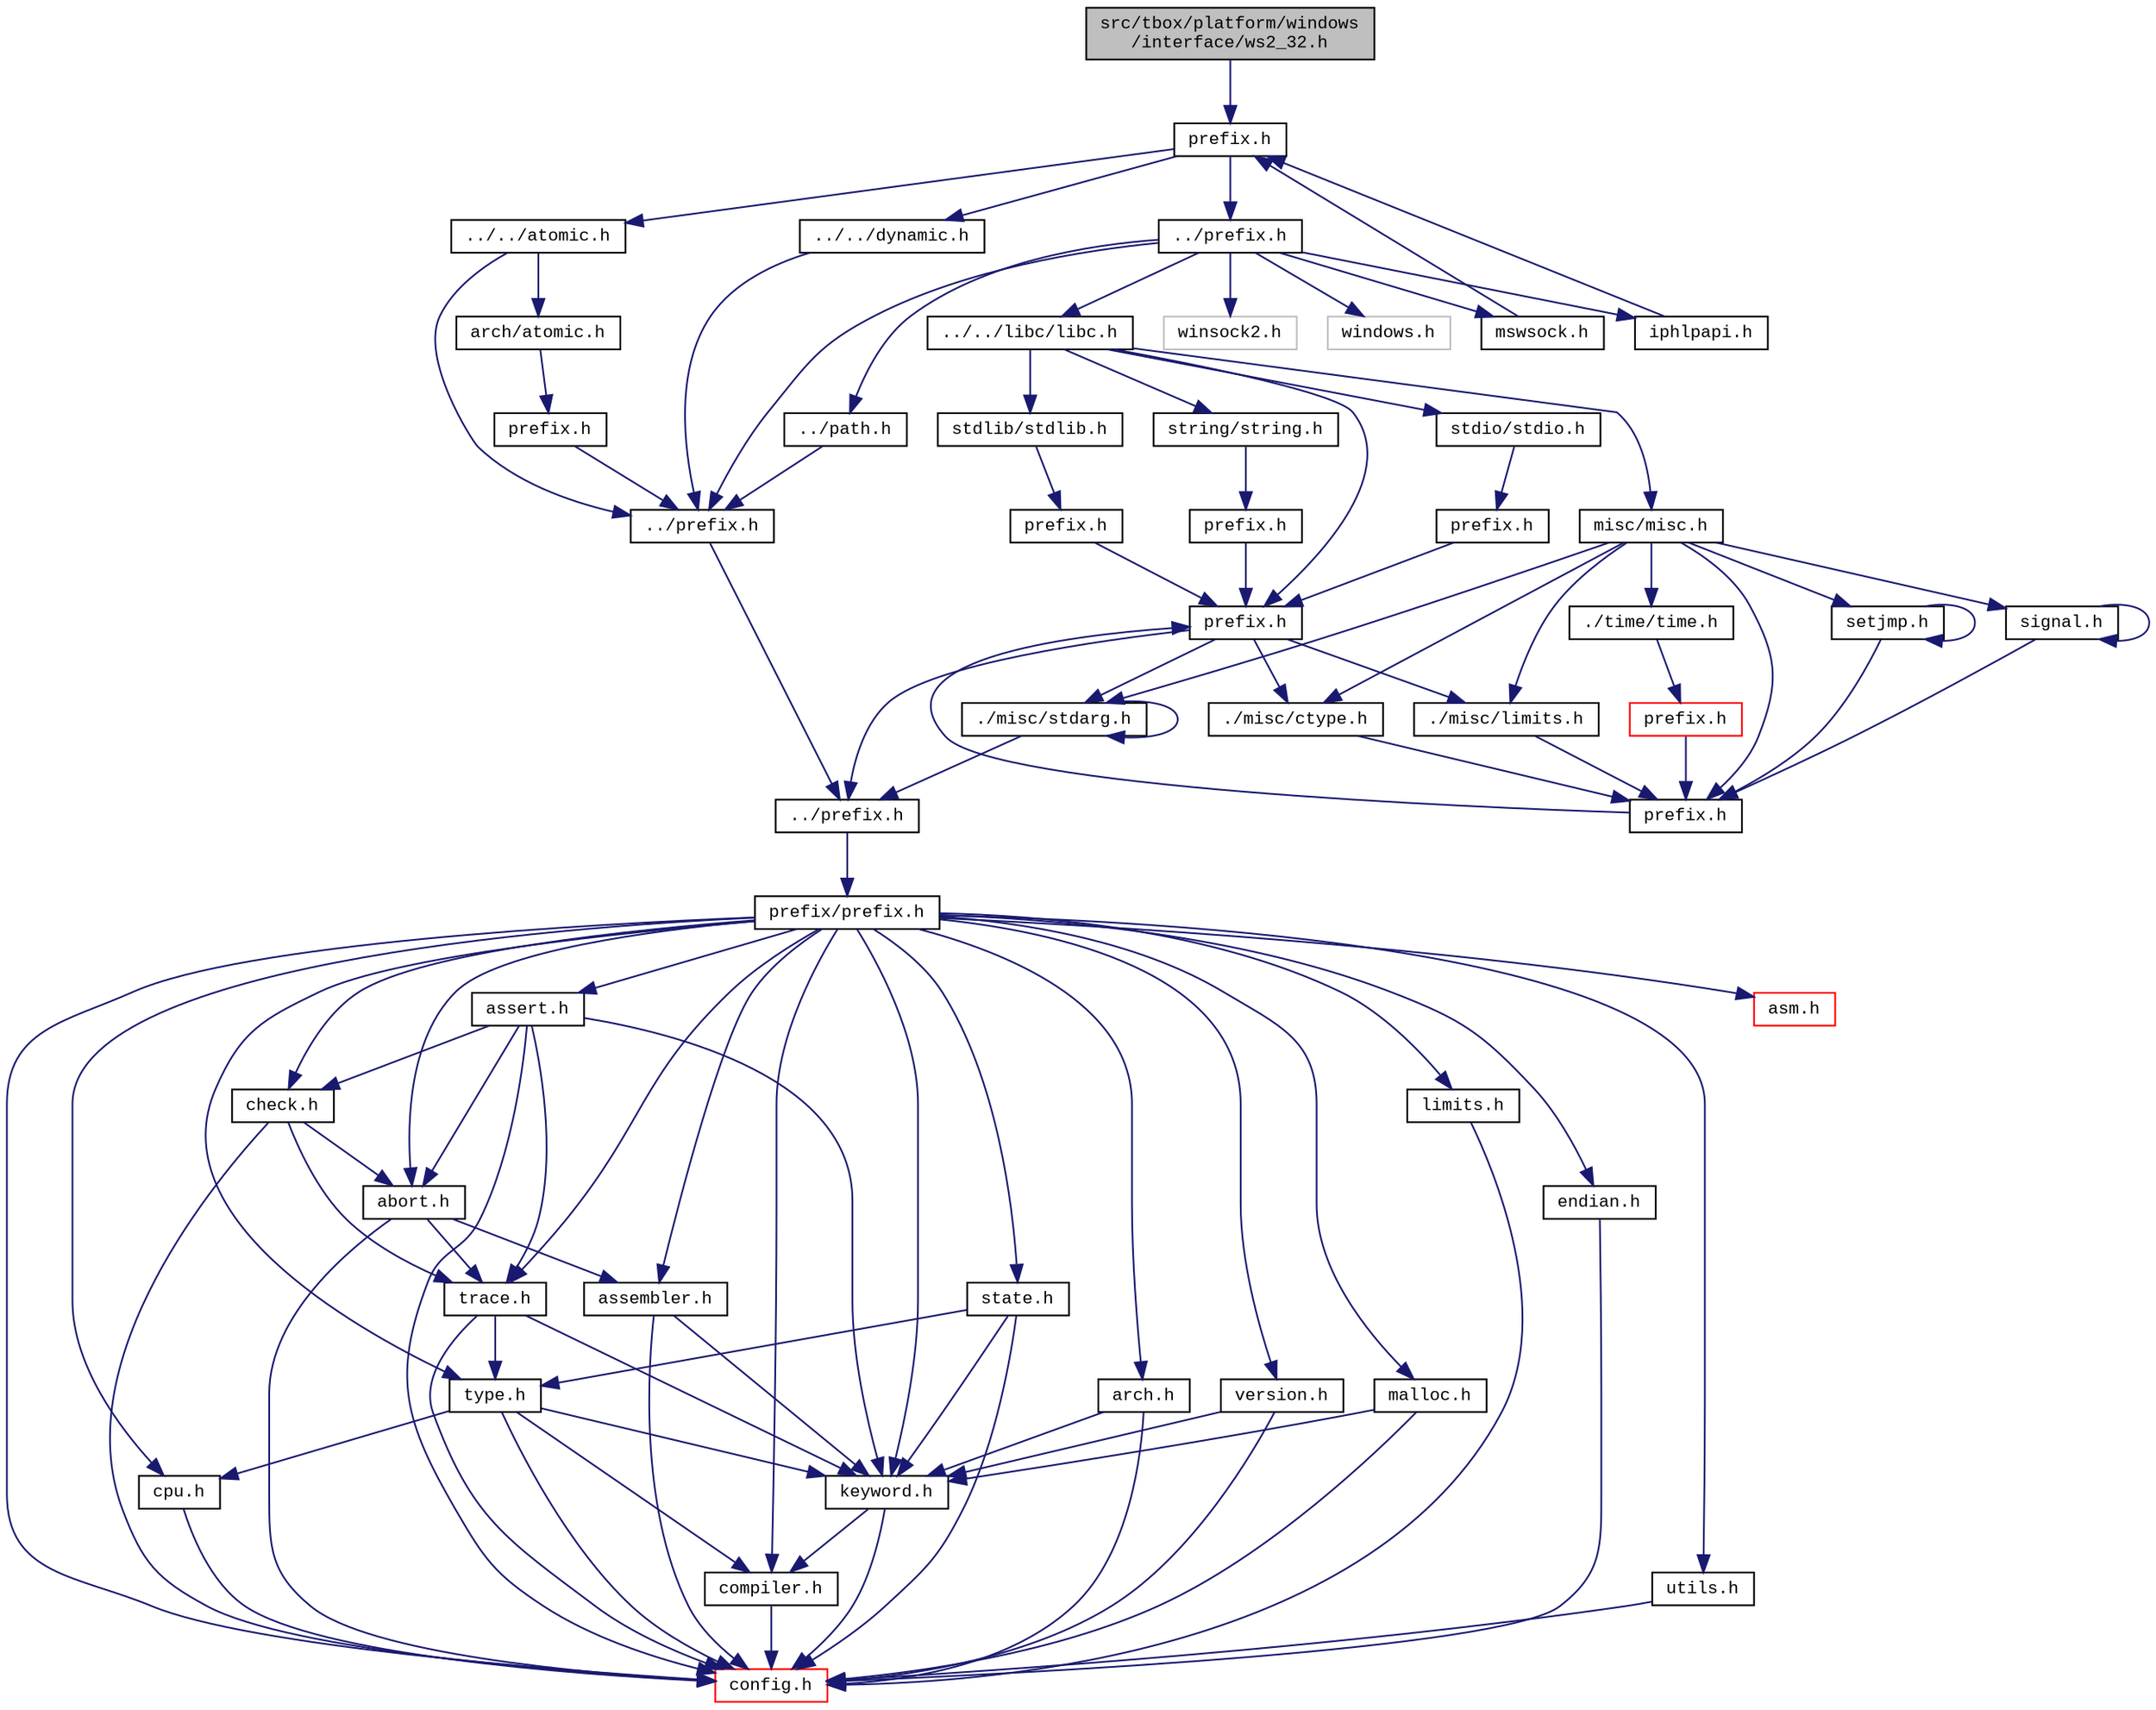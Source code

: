digraph "src/tbox/platform/windows/interface/ws2_32.h"
{
  edge [fontname="CourierNew",fontsize="10",labelfontname="CourierNew",labelfontsize="10"];
  node [fontname="CourierNew",fontsize="10",shape=record];
  Node1 [label="src/tbox/platform/windows\l/interface/ws2_32.h",height=0.2,width=0.4,color="black", fillcolor="grey75", style="filled" fontcolor="black"];
  Node1 -> Node2 [color="midnightblue",fontsize="10",style="solid",fontname="CourierNew"];
  Node2 [label="prefix.h",height=0.2,width=0.4,color="black", fillcolor="white", style="filled",URL="$d2/d02/platform_2windows_2interface_2prefix_8h_source.html"];
  Node2 -> Node3 [color="midnightblue",fontsize="10",style="solid",fontname="CourierNew"];
  Node3 [label="../prefix.h",height=0.2,width=0.4,color="black", fillcolor="white", style="filled",URL="$d2/d6c/platform_2windows_2prefix_8h_source.html"];
  Node3 -> Node4 [color="midnightblue",fontsize="10",style="solid",fontname="CourierNew"];
  Node4 [label="../prefix.h",height=0.2,width=0.4,color="black", fillcolor="white", style="filled",URL="$db/dfa/platform_2prefix_8h_source.html"];
  Node4 -> Node5 [color="midnightblue",fontsize="10",style="solid",fontname="CourierNew"];
  Node5 [label="../prefix.h",height=0.2,width=0.4,color="black", fillcolor="white", style="filled",URL="$df/d5c/prefix_8h_source.html"];
  Node5 -> Node6 [color="midnightblue",fontsize="10",style="solid",fontname="CourierNew"];
  Node6 [label="prefix/prefix.h",height=0.2,width=0.4,color="black", fillcolor="white", style="filled",URL="$da/da3/prefix_2prefix_8h_source.html"];
  Node6 -> Node7 [color="midnightblue",fontsize="10",style="solid",fontname="CourierNew"];
  Node7 [label="config.h",height=0.2,width=0.4,color="red", fillcolor="white", style="filled",URL="$de/d7b/prefix_2config_8h_source.html"];
  Node6 -> Node8 [color="midnightblue",fontsize="10",style="solid",fontname="CourierNew"];
  Node8 [label="cpu.h",height=0.2,width=0.4,color="black", fillcolor="white", style="filled",URL="$dc/da7/cpu_8h.html"];
  Node8 -> Node7 [color="midnightblue",fontsize="10",style="solid",fontname="CourierNew"];
  Node6 -> Node9 [color="midnightblue",fontsize="10",style="solid",fontname="CourierNew"];
  Node9 [label="arch.h",height=0.2,width=0.4,color="black", fillcolor="white", style="filled",URL="$d2/d2d/arch_8h.html"];
  Node9 -> Node7 [color="midnightblue",fontsize="10",style="solid",fontname="CourierNew"];
  Node9 -> Node10 [color="midnightblue",fontsize="10",style="solid",fontname="CourierNew"];
  Node10 [label="keyword.h",height=0.2,width=0.4,color="black", fillcolor="white", style="filled",URL="$dd/d8b/keyword_8h.html"];
  Node10 -> Node7 [color="midnightblue",fontsize="10",style="solid",fontname="CourierNew"];
  Node10 -> Node11 [color="midnightblue",fontsize="10",style="solid",fontname="CourierNew"];
  Node11 [label="compiler.h",height=0.2,width=0.4,color="black", fillcolor="white", style="filled",URL="$d4/dd1/compiler_8h.html"];
  Node11 -> Node7 [color="midnightblue",fontsize="10",style="solid",fontname="CourierNew"];
  Node6 -> Node12 [color="midnightblue",fontsize="10",style="solid",fontname="CourierNew"];
  Node12 [label="type.h",height=0.2,width=0.4,color="black", fillcolor="white", style="filled",URL="$d6/d57/prefix_2type_8h_source.html"];
  Node12 -> Node7 [color="midnightblue",fontsize="10",style="solid",fontname="CourierNew"];
  Node12 -> Node10 [color="midnightblue",fontsize="10",style="solid",fontname="CourierNew"];
  Node12 -> Node11 [color="midnightblue",fontsize="10",style="solid",fontname="CourierNew"];
  Node12 -> Node8 [color="midnightblue",fontsize="10",style="solid",fontname="CourierNew"];
  Node6 -> Node13 [color="midnightblue",fontsize="10",style="solid",fontname="CourierNew"];
  Node13 [label="limits.h",height=0.2,width=0.4,color="black", fillcolor="white", style="filled",URL="$da/d87/prefix_2limits_8h_source.html"];
  Node13 -> Node7 [color="midnightblue",fontsize="10",style="solid",fontname="CourierNew"];
  Node6 -> Node14 [color="midnightblue",fontsize="10",style="solid",fontname="CourierNew"];
  Node14 [label="endian.h",height=0.2,width=0.4,color="black", fillcolor="white", style="filled",URL="$d1/d84/endian_8h.html"];
  Node14 -> Node7 [color="midnightblue",fontsize="10",style="solid",fontname="CourierNew"];
  Node6 -> Node15 [color="midnightblue",fontsize="10",style="solid",fontname="CourierNew"];
  Node15 [label="version.h",height=0.2,width=0.4,color="black", fillcolor="white", style="filled",URL="$df/dfc/version_8h.html"];
  Node15 -> Node7 [color="midnightblue",fontsize="10",style="solid",fontname="CourierNew"];
  Node15 -> Node10 [color="midnightblue",fontsize="10",style="solid",fontname="CourierNew"];
  Node6 -> Node11 [color="midnightblue",fontsize="10",style="solid",fontname="CourierNew"];
  Node6 -> Node16 [color="midnightblue",fontsize="10",style="solid",fontname="CourierNew"];
  Node16 [label="assembler.h",height=0.2,width=0.4,color="black", fillcolor="white", style="filled",URL="$d4/dec/assembler_8h.html"];
  Node16 -> Node7 [color="midnightblue",fontsize="10",style="solid",fontname="CourierNew"];
  Node16 -> Node10 [color="midnightblue",fontsize="10",style="solid",fontname="CourierNew"];
  Node6 -> Node10 [color="midnightblue",fontsize="10",style="solid",fontname="CourierNew"];
  Node6 -> Node17 [color="midnightblue",fontsize="10",style="solid",fontname="CourierNew"];
  Node17 [label="trace.h",height=0.2,width=0.4,color="black", fillcolor="white", style="filled",URL="$dc/d22/prefix_2trace_8h_source.html"];
  Node17 -> Node7 [color="midnightblue",fontsize="10",style="solid",fontname="CourierNew"];
  Node17 -> Node12 [color="midnightblue",fontsize="10",style="solid",fontname="CourierNew"];
  Node17 -> Node10 [color="midnightblue",fontsize="10",style="solid",fontname="CourierNew"];
  Node6 -> Node18 [color="midnightblue",fontsize="10",style="solid",fontname="CourierNew"];
  Node18 [label="abort.h",height=0.2,width=0.4,color="black", fillcolor="white", style="filled",URL="$d4/dc1/abort_8h.html"];
  Node18 -> Node7 [color="midnightblue",fontsize="10",style="solid",fontname="CourierNew"];
  Node18 -> Node17 [color="midnightblue",fontsize="10",style="solid",fontname="CourierNew"];
  Node18 -> Node16 [color="midnightblue",fontsize="10",style="solid",fontname="CourierNew"];
  Node6 -> Node19 [color="midnightblue",fontsize="10",style="solid",fontname="CourierNew"];
  Node19 [label="check.h",height=0.2,width=0.4,color="black", fillcolor="white", style="filled",URL="$d6/d38/check_8h.html"];
  Node19 -> Node7 [color="midnightblue",fontsize="10",style="solid",fontname="CourierNew"];
  Node19 -> Node17 [color="midnightblue",fontsize="10",style="solid",fontname="CourierNew"];
  Node19 -> Node18 [color="midnightblue",fontsize="10",style="solid",fontname="CourierNew"];
  Node6 -> Node20 [color="midnightblue",fontsize="10",style="solid",fontname="CourierNew"];
  Node20 [label="assert.h",height=0.2,width=0.4,color="black", fillcolor="white", style="filled",URL="$dc/da7/assert_8h.html"];
  Node20 -> Node7 [color="midnightblue",fontsize="10",style="solid",fontname="CourierNew"];
  Node20 -> Node17 [color="midnightblue",fontsize="10",style="solid",fontname="CourierNew"];
  Node20 -> Node18 [color="midnightblue",fontsize="10",style="solid",fontname="CourierNew"];
  Node20 -> Node19 [color="midnightblue",fontsize="10",style="solid",fontname="CourierNew"];
  Node20 -> Node10 [color="midnightblue",fontsize="10",style="solid",fontname="CourierNew"];
  Node6 -> Node21 [color="midnightblue",fontsize="10",style="solid",fontname="CourierNew"];
  Node21 [label="malloc.h",height=0.2,width=0.4,color="black", fillcolor="white", style="filled",URL="$d0/d4c/malloc_8h.html"];
  Node21 -> Node7 [color="midnightblue",fontsize="10",style="solid",fontname="CourierNew"];
  Node21 -> Node10 [color="midnightblue",fontsize="10",style="solid",fontname="CourierNew"];
  Node6 -> Node22 [color="midnightblue",fontsize="10",style="solid",fontname="CourierNew"];
  Node22 [label="utils.h",height=0.2,width=0.4,color="black", fillcolor="white", style="filled",URL="$dc/ddc/prefix_2utils_8h_source.html"];
  Node22 -> Node7 [color="midnightblue",fontsize="10",style="solid",fontname="CourierNew"];
  Node6 -> Node23 [color="midnightblue",fontsize="10",style="solid",fontname="CourierNew"];
  Node23 [label="state.h",height=0.2,width=0.4,color="black", fillcolor="white", style="filled",URL="$db/d3b/state_8h.html"];
  Node23 -> Node7 [color="midnightblue",fontsize="10",style="solid",fontname="CourierNew"];
  Node23 -> Node12 [color="midnightblue",fontsize="10",style="solid",fontname="CourierNew"];
  Node23 -> Node10 [color="midnightblue",fontsize="10",style="solid",fontname="CourierNew"];
  Node6 -> Node24 [color="midnightblue",fontsize="10",style="solid",fontname="CourierNew"];
  Node24 [label="asm.h",height=0.2,width=0.4,color="red", fillcolor="white", style="filled",URL="$de/d21/asm_8h_source.html"];
  Node3 -> Node25 [color="midnightblue",fontsize="10",style="solid",fontname="CourierNew"];
  Node25 [label="../path.h",height=0.2,width=0.4,color="black", fillcolor="white", style="filled",URL="$d7/dd4/path_8h_source.html"];
  Node25 -> Node4 [color="midnightblue",fontsize="10",style="solid",fontname="CourierNew"];
  Node3 -> Node26 [color="midnightblue",fontsize="10",style="solid",fontname="CourierNew"];
  Node26 [label="../../libc/libc.h",height=0.2,width=0.4,color="black", fillcolor="white", style="filled",URL="$db/dc8/libc_8h.html"];
  Node26 -> Node27 [color="midnightblue",fontsize="10",style="solid",fontname="CourierNew"];
  Node27 [label="prefix.h",height=0.2,width=0.4,color="black", fillcolor="white", style="filled",URL="$d4/df0/libc_2prefix_8h_source.html"];
  Node27 -> Node5 [color="midnightblue",fontsize="10",style="solid",fontname="CourierNew"];
  Node27 -> Node28 [color="midnightblue",fontsize="10",style="solid",fontname="CourierNew"];
  Node28 [label="./misc/ctype.h",height=0.2,width=0.4,color="black", fillcolor="white", style="filled",URL="$d7/d0d/ctype_8h.html"];
  Node28 -> Node29 [color="midnightblue",fontsize="10",style="solid",fontname="CourierNew"];
  Node29 [label="prefix.h",height=0.2,width=0.4,color="black", fillcolor="white", style="filled",URL="$d4/d8c/libc_2misc_2prefix_8h_source.html"];
  Node29 -> Node27 [color="midnightblue",fontsize="10",style="solid",fontname="CourierNew"];
  Node27 -> Node30 [color="midnightblue",fontsize="10",style="solid",fontname="CourierNew"];
  Node30 [label="./misc/limits.h",height=0.2,width=0.4,color="black", fillcolor="white", style="filled",URL="$d8/dab/libc_2misc_2limits_8h_source.html"];
  Node30 -> Node29 [color="midnightblue",fontsize="10",style="solid",fontname="CourierNew"];
  Node27 -> Node31 [color="midnightblue",fontsize="10",style="solid",fontname="CourierNew"];
  Node31 [label="./misc/stdarg.h",height=0.2,width=0.4,color="black", fillcolor="white", style="filled",URL="$d1/d2d/stdarg_8h.html"];
  Node31 -> Node5 [color="midnightblue",fontsize="10",style="solid",fontname="CourierNew"];
  Node31 -> Node31 [color="midnightblue",fontsize="10",style="solid",fontname="CourierNew"];
  Node26 -> Node32 [color="midnightblue",fontsize="10",style="solid",fontname="CourierNew"];
  Node32 [label="misc/misc.h",height=0.2,width=0.4,color="black", fillcolor="white", style="filled",URL="$d4/d08/misc_8h.html"];
  Node32 -> Node29 [color="midnightblue",fontsize="10",style="solid",fontname="CourierNew"];
  Node32 -> Node28 [color="midnightblue",fontsize="10",style="solid",fontname="CourierNew"];
  Node32 -> Node31 [color="midnightblue",fontsize="10",style="solid",fontname="CourierNew"];
  Node32 -> Node33 [color="midnightblue",fontsize="10",style="solid",fontname="CourierNew"];
  Node33 [label="setjmp.h",height=0.2,width=0.4,color="black", fillcolor="white", style="filled",URL="$dd/df8/setjmp_8h.html"];
  Node33 -> Node29 [color="midnightblue",fontsize="10",style="solid",fontname="CourierNew"];
  Node33 -> Node33 [color="midnightblue",fontsize="10",style="solid",fontname="CourierNew"];
  Node32 -> Node34 [color="midnightblue",fontsize="10",style="solid",fontname="CourierNew"];
  Node34 [label="signal.h",height=0.2,width=0.4,color="black", fillcolor="white", style="filled",URL="$d8/d39/signal_8h.html"];
  Node34 -> Node29 [color="midnightblue",fontsize="10",style="solid",fontname="CourierNew"];
  Node34 -> Node34 [color="midnightblue",fontsize="10",style="solid",fontname="CourierNew"];
  Node32 -> Node30 [color="midnightblue",fontsize="10",style="solid",fontname="CourierNew"];
  Node32 -> Node35 [color="midnightblue",fontsize="10",style="solid",fontname="CourierNew"];
  Node35 [label="./time/time.h",height=0.2,width=0.4,color="black", fillcolor="white", style="filled",URL="$de/d4b/libc_2misc_2time_2time_8h_source.html"];
  Node35 -> Node36 [color="midnightblue",fontsize="10",style="solid",fontname="CourierNew"];
  Node36 [label="prefix.h",height=0.2,width=0.4,color="red", fillcolor="white", style="filled",URL="$d9/dcf/libc_2misc_2time_2prefix_8h_source.html"];
  Node36 -> Node29 [color="midnightblue",fontsize="10",style="solid",fontname="CourierNew"];
  Node26 -> Node37 [color="midnightblue",fontsize="10",style="solid",fontname="CourierNew"];
  Node37 [label="stdio/stdio.h",height=0.2,width=0.4,color="black", fillcolor="white", style="filled",URL="$d6/dd1/stdio_8h.html"];
  Node37 -> Node38 [color="midnightblue",fontsize="10",style="solid",fontname="CourierNew"];
  Node38 [label="prefix.h",height=0.2,width=0.4,color="black", fillcolor="white", style="filled",URL="$d3/de9/libc_2stdio_2prefix_8h_source.html"];
  Node38 -> Node27 [color="midnightblue",fontsize="10",style="solid",fontname="CourierNew"];
  Node26 -> Node39 [color="midnightblue",fontsize="10",style="solid",fontname="CourierNew"];
  Node39 [label="stdlib/stdlib.h",height=0.2,width=0.4,color="black", fillcolor="white", style="filled",URL="$dc/d9c/stdlib_8h.html"];
  Node39 -> Node40 [color="midnightblue",fontsize="10",style="solid",fontname="CourierNew"];
  Node40 [label="prefix.h",height=0.2,width=0.4,color="black", fillcolor="white", style="filled",URL="$da/de8/libc_2stdlib_2prefix_8h_source.html"];
  Node40 -> Node27 [color="midnightblue",fontsize="10",style="solid",fontname="CourierNew"];
  Node26 -> Node41 [color="midnightblue",fontsize="10",style="solid",fontname="CourierNew"];
  Node41 [label="string/string.h",height=0.2,width=0.4,color="black", fillcolor="white", style="filled",URL="$da/d52/libc_2string_2string_8h_source.html"];
  Node41 -> Node42 [color="midnightblue",fontsize="10",style="solid",fontname="CourierNew"];
  Node42 [label="prefix.h",height=0.2,width=0.4,color="black", fillcolor="white", style="filled",URL="$d3/d83/libc_2string_2prefix_8h_source.html"];
  Node42 -> Node27 [color="midnightblue",fontsize="10",style="solid",fontname="CourierNew"];
  Node3 -> Node43 [color="midnightblue",fontsize="10",style="solid",fontname="CourierNew"];
  Node43 [label="winsock2.h",height=0.2,width=0.4,color="grey75", fillcolor="white", style="filled"];
  Node3 -> Node44 [color="midnightblue",fontsize="10",style="solid",fontname="CourierNew"];
  Node44 [label="mswsock.h",height=0.2,width=0.4,color="black", fillcolor="white", style="filled",URL="$d0/d8f/mswsock_8h.html"];
  Node44 -> Node2 [color="midnightblue",fontsize="10",style="solid",fontname="CourierNew"];
  Node3 -> Node45 [color="midnightblue",fontsize="10",style="solid",fontname="CourierNew"];
  Node45 [label="windows.h",height=0.2,width=0.4,color="grey75", fillcolor="white", style="filled"];
  Node3 -> Node46 [color="midnightblue",fontsize="10",style="solid",fontname="CourierNew"];
  Node46 [label="iphlpapi.h",height=0.2,width=0.4,color="black", fillcolor="white", style="filled",URL="$d2/d4e/iphlpapi_8h.html"];
  Node46 -> Node2 [color="midnightblue",fontsize="10",style="solid",fontname="CourierNew"];
  Node2 -> Node47 [color="midnightblue",fontsize="10",style="solid",fontname="CourierNew"];
  Node47 [label="../../atomic.h",height=0.2,width=0.4,color="black", fillcolor="white", style="filled",URL="$dd/d02/atomic_8h_source.html"];
  Node47 -> Node4 [color="midnightblue",fontsize="10",style="solid",fontname="CourierNew"];
  Node47 -> Node48 [color="midnightblue",fontsize="10",style="solid",fontname="CourierNew"];
  Node48 [label="arch/atomic.h",height=0.2,width=0.4,color="black", fillcolor="white", style="filled",URL="$df/d85/arch_2atomic_8h_source.html"];
  Node48 -> Node49 [color="midnightblue",fontsize="10",style="solid",fontname="CourierNew"];
  Node49 [label="prefix.h",height=0.2,width=0.4,color="black", fillcolor="white", style="filled",URL="$d5/d4f/platform_2arch_2prefix_8h_source.html"];
  Node49 -> Node4 [color="midnightblue",fontsize="10",style="solid",fontname="CourierNew"];
  Node2 -> Node50 [color="midnightblue",fontsize="10",style="solid",fontname="CourierNew"];
  Node50 [label="../../dynamic.h",height=0.2,width=0.4,color="black", fillcolor="white", style="filled",URL="$df/dd3/dynamic_8h_source.html"];
  Node50 -> Node4 [color="midnightblue",fontsize="10",style="solid",fontname="CourierNew"];
}
